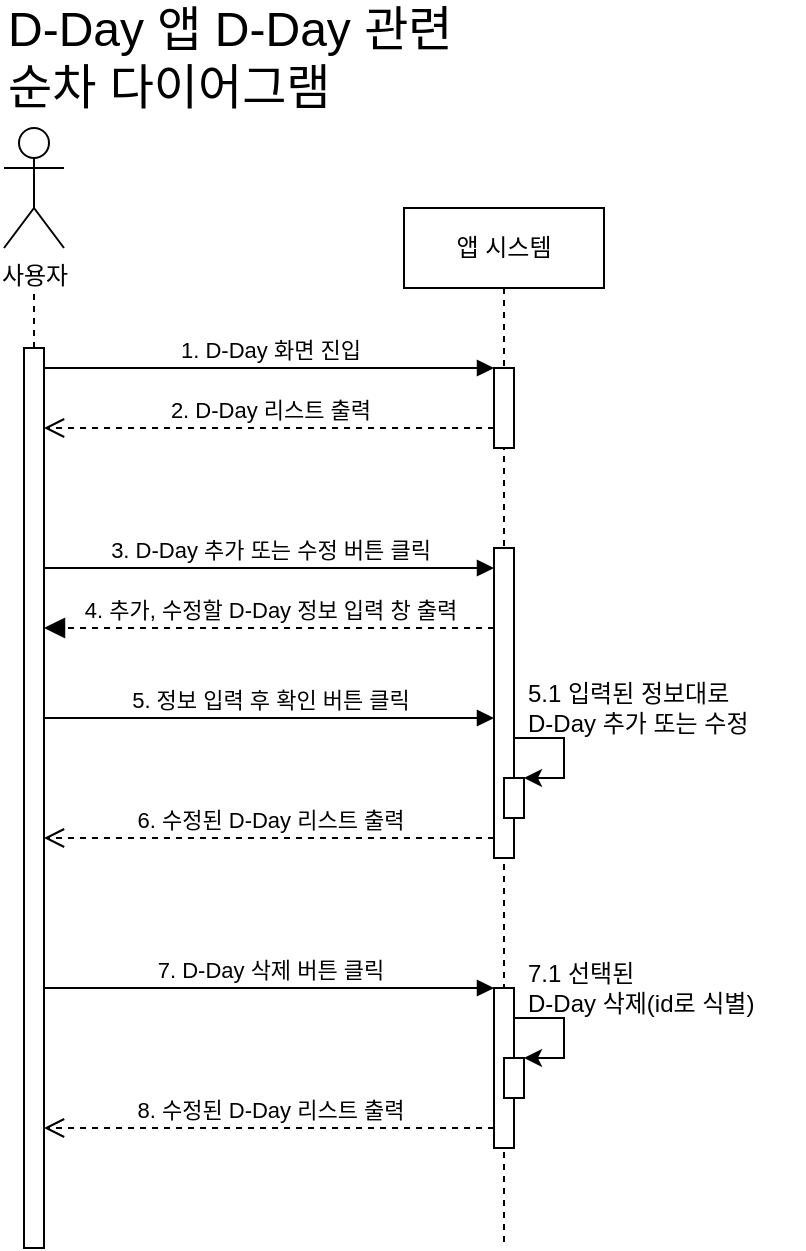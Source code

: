 <mxfile version="26.2.12">
  <diagram name="Page-1" id="2YBvvXClWsGukQMizWep">
    <mxGraphModel dx="921" dy="711" grid="1" gridSize="10" guides="1" tooltips="1" connect="1" arrows="1" fold="1" page="1" pageScale="1" pageWidth="850" pageHeight="1100" math="0" shadow="0">
      <root>
        <mxCell id="0" />
        <mxCell id="1" parent="0" />
        <mxCell id="aM9ryv3xv72pqoxQDRHE-5" value="앱 시스템" style="shape=umlLifeline;perimeter=lifelinePerimeter;whiteSpace=wrap;html=1;container=0;dropTarget=0;collapsible=0;recursiveResize=0;outlineConnect=0;portConstraint=eastwest;newEdgeStyle={&quot;edgeStyle&quot;:&quot;elbowEdgeStyle&quot;,&quot;elbow&quot;:&quot;vertical&quot;,&quot;curved&quot;:0,&quot;rounded&quot;:0};" parent="1" vertex="1">
          <mxGeometry x="280" y="120" width="100" height="520" as="geometry" />
        </mxCell>
        <mxCell id="aM9ryv3xv72pqoxQDRHE-6" value="" style="html=1;points=[];perimeter=orthogonalPerimeter;outlineConnect=0;targetShapes=umlLifeline;portConstraint=eastwest;newEdgeStyle={&quot;edgeStyle&quot;:&quot;elbowEdgeStyle&quot;,&quot;elbow&quot;:&quot;vertical&quot;,&quot;curved&quot;:0,&quot;rounded&quot;:0};" parent="aM9ryv3xv72pqoxQDRHE-5" vertex="1">
          <mxGeometry x="45" y="80" width="10" height="40" as="geometry" />
        </mxCell>
        <mxCell id="3ZrxkT63131DXNsMZdN8-27" value="" style="html=1;points=[];perimeter=orthogonalPerimeter;outlineConnect=0;targetShapes=umlLifeline;portConstraint=eastwest;newEdgeStyle={&quot;edgeStyle&quot;:&quot;elbowEdgeStyle&quot;,&quot;elbow&quot;:&quot;vertical&quot;,&quot;curved&quot;:0,&quot;rounded&quot;:0};" vertex="1" parent="aM9ryv3xv72pqoxQDRHE-5">
          <mxGeometry x="45" y="390" width="10" height="80" as="geometry" />
        </mxCell>
        <mxCell id="3ZrxkT63131DXNsMZdN8-30" value="7.1 선택된&lt;div&gt;D-Day 삭제(id로 식별)&lt;/div&gt;" style="text;html=1;align=left;verticalAlign=middle;resizable=0;points=[];autosize=1;strokeColor=none;fillColor=none;" vertex="1" parent="aM9ryv3xv72pqoxQDRHE-5">
          <mxGeometry x="60" y="370" width="140" height="40" as="geometry" />
        </mxCell>
        <mxCell id="3ZrxkT63131DXNsMZdN8-31" value="" style="endArrow=classic;html=1;rounded=0;edgeStyle=orthogonalEdgeStyle;" edge="1" parent="aM9ryv3xv72pqoxQDRHE-5" target="3ZrxkT63131DXNsMZdN8-32">
          <mxGeometry width="50" height="50" relative="1" as="geometry">
            <mxPoint x="55" y="405" as="sourcePoint" />
            <mxPoint x="110" y="425" as="targetPoint" />
            <Array as="points">
              <mxPoint x="80" y="405" />
              <mxPoint x="80" y="425" />
            </Array>
          </mxGeometry>
        </mxCell>
        <mxCell id="3ZrxkT63131DXNsMZdN8-32" value="" style="html=1;points=[];perimeter=orthogonalPerimeter;outlineConnect=0;targetShapes=umlLifeline;portConstraint=eastwest;newEdgeStyle={&quot;edgeStyle&quot;:&quot;elbowEdgeStyle&quot;,&quot;elbow&quot;:&quot;vertical&quot;,&quot;curved&quot;:0,&quot;rounded&quot;:0};" vertex="1" parent="aM9ryv3xv72pqoxQDRHE-5">
          <mxGeometry x="50" y="425" width="10" height="20" as="geometry" />
        </mxCell>
        <mxCell id="aM9ryv3xv72pqoxQDRHE-7" value="1. D-Day 화면 진입" style="html=1;verticalAlign=bottom;endArrow=block;edgeStyle=elbowEdgeStyle;elbow=vertical;curved=0;rounded=0;" parent="1" source="aM9ryv3xv72pqoxQDRHE-2" target="aM9ryv3xv72pqoxQDRHE-6" edge="1">
          <mxGeometry relative="1" as="geometry">
            <mxPoint x="200" y="210" as="sourcePoint" />
            <Array as="points">
              <mxPoint x="185" y="200" />
            </Array>
          </mxGeometry>
        </mxCell>
        <mxCell id="aM9ryv3xv72pqoxQDRHE-8" value="2. D-Day 리스트 출력" style="html=1;verticalAlign=bottom;endArrow=open;dashed=1;endSize=8;edgeStyle=elbowEdgeStyle;elbow=vertical;curved=0;rounded=0;" parent="1" source="aM9ryv3xv72pqoxQDRHE-6" target="aM9ryv3xv72pqoxQDRHE-2" edge="1">
          <mxGeometry relative="1" as="geometry">
            <mxPoint x="100" y="230" as="targetPoint" />
            <Array as="points">
              <mxPoint x="195" y="230" />
            </Array>
            <mxPoint x="270" y="230" as="sourcePoint" />
          </mxGeometry>
        </mxCell>
        <mxCell id="3ZrxkT63131DXNsMZdN8-4" value="사용자" style="shape=umlActor;verticalLabelPosition=bottom;verticalAlign=top;html=1;outlineConnect=0;" vertex="1" parent="1">
          <mxGeometry x="80" y="80" width="30" height="60" as="geometry" />
        </mxCell>
        <mxCell id="3ZrxkT63131DXNsMZdN8-6" value="" style="endArrow=none;dashed=1;html=1;rounded=0;" edge="1" parent="1" source="aM9ryv3xv72pqoxQDRHE-2">
          <mxGeometry width="50" height="50" relative="1" as="geometry">
            <mxPoint x="95" y="420" as="sourcePoint" />
            <mxPoint x="95" y="160" as="targetPoint" />
          </mxGeometry>
        </mxCell>
        <mxCell id="aM9ryv3xv72pqoxQDRHE-2" value="" style="html=1;points=[];perimeter=orthogonalPerimeter;outlineConnect=0;targetShapes=umlLifeline;portConstraint=eastwest;newEdgeStyle={&quot;edgeStyle&quot;:&quot;elbowEdgeStyle&quot;,&quot;elbow&quot;:&quot;vertical&quot;,&quot;curved&quot;:0,&quot;rounded&quot;:0};" parent="1" vertex="1">
          <mxGeometry x="90" y="190" width="10" height="450" as="geometry" />
        </mxCell>
        <mxCell id="3ZrxkT63131DXNsMZdN8-28" value="7. D-Day 삭제 버튼 클릭" style="html=1;verticalAlign=bottom;endArrow=block;edgeStyle=elbowEdgeStyle;elbow=vertical;curved=0;rounded=0;" edge="1" parent="1" target="3ZrxkT63131DXNsMZdN8-27">
          <mxGeometry relative="1" as="geometry">
            <mxPoint x="100" y="510" as="sourcePoint" />
            <Array as="points">
              <mxPoint x="165" y="510" />
            </Array>
            <mxPoint x="285" y="510" as="targetPoint" />
          </mxGeometry>
        </mxCell>
        <mxCell id="3ZrxkT63131DXNsMZdN8-29" value="8. 수정된 D-Day 리스트 출력" style="html=1;verticalAlign=bottom;endArrow=open;dashed=1;endSize=8;edgeStyle=elbowEdgeStyle;elbow=vertical;curved=0;rounded=0;" edge="1" parent="1" source="3ZrxkT63131DXNsMZdN8-27">
          <mxGeometry relative="1" as="geometry">
            <mxPoint x="100" y="580" as="targetPoint" />
            <Array as="points">
              <mxPoint x="175" y="580" />
            </Array>
            <mxPoint x="300" y="580" as="sourcePoint" />
          </mxGeometry>
        </mxCell>
        <mxCell id="3ZrxkT63131DXNsMZdN8-34" value="D-Day 앱 D-Day 관련&lt;div&gt;순차 다이어그램&lt;/div&gt;" style="text;html=1;align=left;verticalAlign=middle;whiteSpace=wrap;rounded=0;fontSize=24;" vertex="1" parent="1">
          <mxGeometry x="80" y="30" width="310" height="30" as="geometry" />
        </mxCell>
        <mxCell id="3ZrxkT63131DXNsMZdN8-19" value="5.1 입력된 정보대로&lt;div&gt;D-Day&amp;nbsp;&lt;span style=&quot;background-color: transparent; color: light-dark(rgb(0, 0, 0), rgb(255, 255, 255));&quot;&gt;추가 또는 수정&lt;/span&gt;&lt;/div&gt;" style="text;html=1;align=left;verticalAlign=middle;resizable=0;points=[];autosize=1;strokeColor=none;fillColor=none;" vertex="1" parent="1">
          <mxGeometry x="340" y="350" width="130" height="40" as="geometry" />
        </mxCell>
        <mxCell id="3ZrxkT63131DXNsMZdN8-14" value="" style="html=1;points=[];perimeter=orthogonalPerimeter;outlineConnect=0;targetShapes=umlLifeline;portConstraint=eastwest;newEdgeStyle={&quot;edgeStyle&quot;:&quot;elbowEdgeStyle&quot;,&quot;elbow&quot;:&quot;vertical&quot;,&quot;curved&quot;:0,&quot;rounded&quot;:0};" vertex="1" parent="1">
          <mxGeometry x="325" y="290" width="10" height="155" as="geometry" />
        </mxCell>
        <mxCell id="3ZrxkT63131DXNsMZdN8-16" value="" style="endArrow=classic;html=1;rounded=0;edgeStyle=orthogonalEdgeStyle;" edge="1" parent="1" source="3ZrxkT63131DXNsMZdN8-14" target="3ZrxkT63131DXNsMZdN8-17">
          <mxGeometry width="50" height="50" relative="1" as="geometry">
            <mxPoint x="340" y="385" as="sourcePoint" />
            <mxPoint x="390" y="405" as="targetPoint" />
            <Array as="points">
              <mxPoint x="360" y="385" />
              <mxPoint x="360" y="405" />
            </Array>
          </mxGeometry>
        </mxCell>
        <mxCell id="3ZrxkT63131DXNsMZdN8-17" value="" style="html=1;points=[];perimeter=orthogonalPerimeter;outlineConnect=0;targetShapes=umlLifeline;portConstraint=eastwest;newEdgeStyle={&quot;edgeStyle&quot;:&quot;elbowEdgeStyle&quot;,&quot;elbow&quot;:&quot;vertical&quot;,&quot;curved&quot;:0,&quot;rounded&quot;:0};" vertex="1" parent="1">
          <mxGeometry x="330" y="405" width="10" height="20" as="geometry" />
        </mxCell>
        <mxCell id="3ZrxkT63131DXNsMZdN8-25" value="3. D-Day 추가 또는 수정 버튼 클릭" style="html=1;verticalAlign=bottom;endArrow=block;edgeStyle=elbowEdgeStyle;elbow=vertical;curved=0;rounded=0;" edge="1" parent="1" target="3ZrxkT63131DXNsMZdN8-14">
          <mxGeometry relative="1" as="geometry">
            <mxPoint x="100" y="300" as="sourcePoint" />
            <Array as="points">
              <mxPoint x="175" y="300" />
            </Array>
            <mxPoint x="285" y="300" as="targetPoint" />
          </mxGeometry>
        </mxCell>
        <mxCell id="3ZrxkT63131DXNsMZdN8-15" value="5. 정보 입력 후 확인 버튼 클릭" style="html=1;verticalAlign=bottom;endArrow=block;edgeStyle=elbowEdgeStyle;elbow=horizontal;curved=0;rounded=0;" edge="1" parent="1" target="3ZrxkT63131DXNsMZdN8-14">
          <mxGeometry relative="1" as="geometry">
            <mxPoint x="100" y="375" as="sourcePoint" />
            <Array as="points">
              <mxPoint x="195" y="375" />
            </Array>
            <mxPoint x="275" y="375" as="targetPoint" />
          </mxGeometry>
        </mxCell>
        <mxCell id="3ZrxkT63131DXNsMZdN8-21" value="6. 수정된 D-Day 리스트 출력" style="html=1;verticalAlign=bottom;endArrow=open;dashed=1;endSize=8;edgeStyle=elbowEdgeStyle;elbow=vertical;curved=0;rounded=0;" edge="1" parent="1" source="3ZrxkT63131DXNsMZdN8-14">
          <mxGeometry relative="1" as="geometry">
            <mxPoint x="100" y="435" as="targetPoint" />
            <Array as="points">
              <mxPoint x="275" y="435" />
            </Array>
            <mxPoint x="285" y="435" as="sourcePoint" />
          </mxGeometry>
        </mxCell>
        <mxCell id="3ZrxkT63131DXNsMZdN8-26" value="4. 추가, 수정할 D-Day 정보 입력 창 출력" style="html=1;verticalAlign=bottom;endArrow=block;dashed=1;endSize=8;edgeStyle=elbowEdgeStyle;elbow=vertical;curved=0;rounded=0;endFill=1;" edge="1" parent="1" source="3ZrxkT63131DXNsMZdN8-14">
          <mxGeometry relative="1" as="geometry">
            <mxPoint x="100" y="330" as="targetPoint" />
            <Array as="points">
              <mxPoint x="185" y="330" />
            </Array>
            <mxPoint x="300" y="330" as="sourcePoint" />
          </mxGeometry>
        </mxCell>
      </root>
    </mxGraphModel>
  </diagram>
</mxfile>
